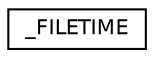 digraph G
{
  edge [fontname="Helvetica",fontsize="10",labelfontname="Helvetica",labelfontsize="10"];
  node [fontname="Helvetica",fontsize="10",shape=record];
  rankdir="LR";
  Node1 [label="_FILETIME",height=0.2,width=0.4,color="black", fillcolor="white", style="filled",URL="$struct___f_i_l_e_t_i_m_e.html"];
}
